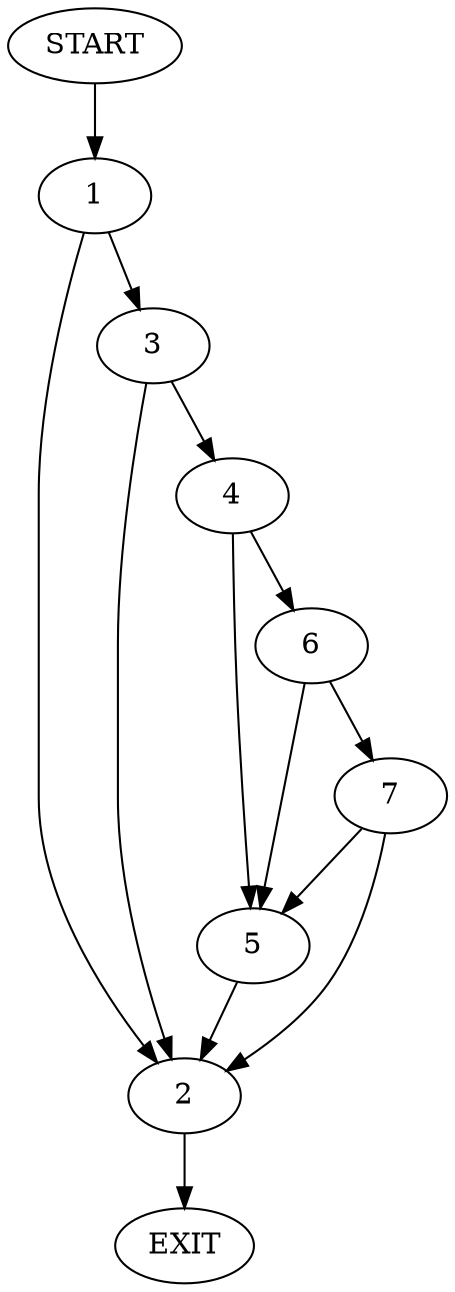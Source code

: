 digraph {
0 [label="START"]
8 [label="EXIT"]
0 -> 1
1 -> 2
1 -> 3
3 -> 2
3 -> 4
2 -> 8
4 -> 5
4 -> 6
6 -> 7
6 -> 5
5 -> 2
7 -> 2
7 -> 5
}
